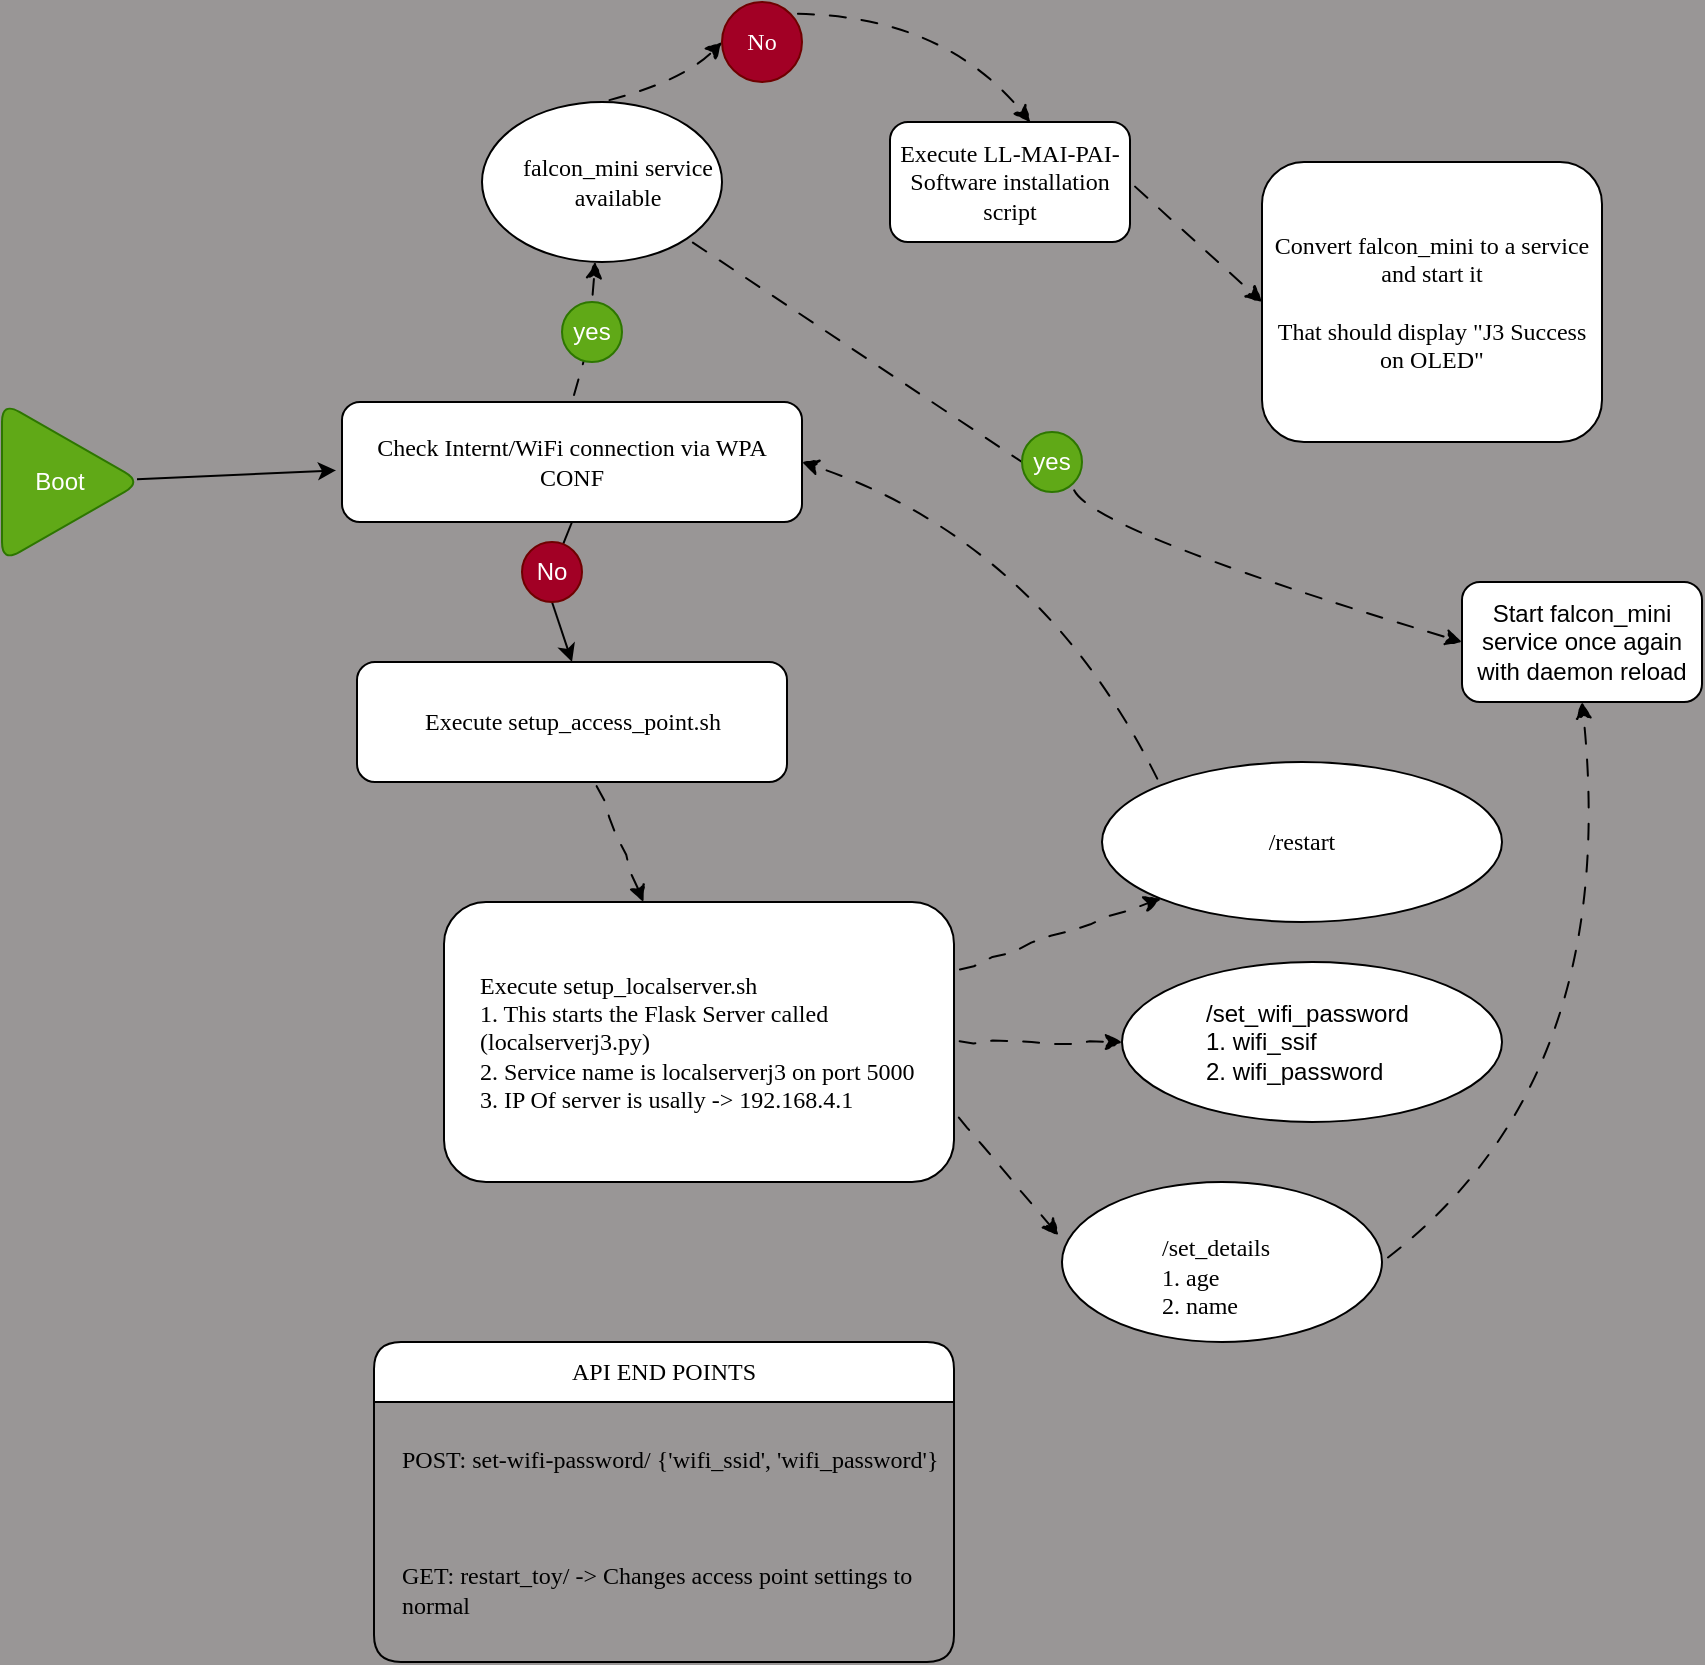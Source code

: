 <mxfile>
    <diagram id="QAB_8o-g73n84w2v7NiB" name="Page-1">
        <mxGraphModel dx="1238" dy="1162" grid="1" gridSize="10" guides="1" tooltips="1" connect="0" arrows="1" fold="1" page="1" pageScale="1" pageWidth="583" pageHeight="827" background="#999696" math="0" shadow="0">
            <root>
                <mxCell id="0"/>
                <mxCell id="1" parent="0"/>
                <mxCell id="7" style="edgeStyle=none;html=1;exitX=0.5;exitY=1;exitDx=0;exitDy=0;startArrow=none;" parent="1" source="27" edge="1">
                    <mxGeometry relative="1" as="geometry">
                        <mxPoint x="135" y="200" as="targetPoint"/>
                    </mxGeometry>
                </mxCell>
                <mxCell id="29" style="edgeStyle=none;html=1;exitX=0.5;exitY=0;exitDx=0;exitDy=0;fontFamily=Helvetica;curved=1;flowAnimation=1;fixDash=0;snapToPoint=0;orthogonalLoop=0;comic=1;startArrow=none;" parent="1" source="44" target="32" edge="1">
                    <mxGeometry relative="1" as="geometry"/>
                </mxCell>
                <mxCell id="2" value="Check Internt/WiFi connection via WPA CONF" style="rounded=1;whiteSpace=wrap;html=1;fontFamily=Verdana;" parent="1" vertex="1">
                    <mxGeometry x="20" y="70" width="230" height="60" as="geometry"/>
                </mxCell>
                <mxCell id="9" style="edgeStyle=none;html=1;comic=1;flowAnimation=1;" parent="1" source="8" target="10" edge="1">
                    <mxGeometry relative="1" as="geometry">
                        <mxPoint x="135" y="340" as="targetPoint"/>
                    </mxGeometry>
                </mxCell>
                <mxCell id="8" value="Execute setup_access_point.sh" style="rounded=1;whiteSpace=wrap;html=1;fontFamily=Verdana;" parent="1" vertex="1">
                    <mxGeometry x="27.5" y="200" width="215" height="60" as="geometry"/>
                </mxCell>
                <mxCell id="21" style="edgeStyle=none;html=1;exitX=1;exitY=0.75;exitDx=0;exitDy=0;entryX=-0.011;entryY=0.333;entryDx=0;entryDy=0;entryPerimeter=0;fontFamily=Verdana;comic=1;flowAnimation=1;" parent="1" source="10" target="17" edge="1">
                    <mxGeometry relative="1" as="geometry"/>
                </mxCell>
                <mxCell id="22" style="edgeStyle=none;html=1;exitX=1;exitY=0.5;exitDx=0;exitDy=0;entryX=0;entryY=0.5;entryDx=0;entryDy=0;fontFamily=Helvetica;comic=1;flowAnimation=1;" parent="1" source="10" target="16" edge="1">
                    <mxGeometry relative="1" as="geometry"/>
                </mxCell>
                <mxCell id="23" style="edgeStyle=none;html=1;exitX=1;exitY=0.25;exitDx=0;exitDy=0;entryX=0;entryY=1;entryDx=0;entryDy=0;fontFamily=Helvetica;comic=1;flowAnimation=1;" parent="1" source="10" target="18" edge="1">
                    <mxGeometry relative="1" as="geometry"/>
                </mxCell>
                <mxCell id="10" value="Execute setup_localserver.sh&lt;br&gt;1. This starts the Flask Server called (localserverj3.py)&lt;br&gt;2. Service name is localserverj3 on port 5000&lt;br&gt;3. IP Of server is usally -&amp;gt; 192.168.4.1" style="rounded=1;html=1;align=left;verticalAlign=middle;whiteSpace=wrap;spacingLeft=16;spacingRight=16;fontFamily=Verdana;" parent="1" vertex="1">
                    <mxGeometry x="71" y="320" width="255" height="140" as="geometry"/>
                </mxCell>
                <mxCell id="11" value="API END POINTS" style="swimlane;fontStyle=0;childLayout=stackLayout;horizontal=1;startSize=30;horizontalStack=0;resizeParent=1;resizeParentMax=0;resizeLast=0;collapsible=1;marginBottom=0;whiteSpace=wrap;html=1;fontFamily=Verdana;rounded=1;" parent="1" vertex="1">
                    <mxGeometry x="36" y="540" width="290" height="160" as="geometry"/>
                </mxCell>
                <mxCell id="12" value="POST: set-wifi-password/ {'wifi_ssid', 'wifi_password'}" style="text;strokeColor=none;fillColor=none;align=left;verticalAlign=middle;spacingLeft=12;spacingRight=4;overflow=hidden;points=[[0,0.5],[1,0.5]];portConstraint=eastwest;rotatable=0;whiteSpace=wrap;html=1;fontFamily=Verdana;spacingBottom=12;rounded=1;" parent="11" vertex="1">
                    <mxGeometry y="30" width="290" height="70" as="geometry"/>
                </mxCell>
                <mxCell id="13" value="GET: restart_toy/ -&amp;gt; Changes access point settings to normal" style="text;strokeColor=none;fillColor=none;align=left;verticalAlign=middle;spacingLeft=12;spacingRight=4;overflow=hidden;points=[[0,0.5],[1,0.5]];portConstraint=eastwest;rotatable=0;whiteSpace=wrap;html=1;fontFamily=Verdana;spacingBottom=12;rounded=1;" parent="11" vertex="1">
                    <mxGeometry y="100" width="290" height="60" as="geometry"/>
                </mxCell>
                <mxCell id="16" value="/set_wifi_password&lt;br&gt;1. wifi_ssif&lt;br&gt;&lt;div style=&quot;&quot;&gt;&lt;span style=&quot;background-color: initial;&quot;&gt;2. wifi_password&lt;/span&gt;&lt;/div&gt;" style="ellipse;whiteSpace=wrap;html=1;fontFamily=Helvetica;align=left;fontStyle=0;spacingLeft=40;rounded=1;" parent="1" vertex="1">
                    <mxGeometry x="410" y="350" width="190" height="80" as="geometry"/>
                </mxCell>
                <mxCell id="41" style="edgeStyle=none;curved=1;comic=1;html=1;exitX=1;exitY=0.5;exitDx=0;exitDy=0;entryX=0.5;entryY=1;entryDx=0;entryDy=0;fontFamily=Helvetica;flowAnimation=1;" parent="1" source="17" target="39" edge="1">
                    <mxGeometry relative="1" as="geometry">
                        <Array as="points">
                            <mxPoint x="660" y="410"/>
                        </Array>
                    </mxGeometry>
                </mxCell>
                <mxCell id="17" value="&lt;br&gt;/set_details&lt;br&gt;1. age&lt;br&gt;&lt;div style=&quot;&quot;&gt;&lt;span style=&quot;background-color: initial;&quot;&gt;2. name&lt;/span&gt;&lt;/div&gt;" style="ellipse;whiteSpace=wrap;html=1;fontFamily=Verdana;align=left;spacingLeft=48;rounded=1;" parent="1" vertex="1">
                    <mxGeometry x="380" y="460" width="160" height="80" as="geometry"/>
                </mxCell>
                <mxCell id="24" style="edgeStyle=none;html=1;exitX=0;exitY=0;exitDx=0;exitDy=0;entryX=1;entryY=0.5;entryDx=0;entryDy=0;fontFamily=Helvetica;curved=1;comic=1;flowAnimation=1;" parent="1" source="18" target="2" edge="1">
                    <mxGeometry relative="1" as="geometry">
                        <Array as="points">
                            <mxPoint x="370" y="140"/>
                        </Array>
                    </mxGeometry>
                </mxCell>
                <mxCell id="18" value="/restart" style="ellipse;whiteSpace=wrap;html=1;fontFamily=Verdana;rounded=1;" parent="1" vertex="1">
                    <mxGeometry x="400" y="250" width="200" height="80" as="geometry"/>
                </mxCell>
                <mxCell id="31" style="edgeStyle=none;curved=1;comic=1;html=1;exitX=1;exitY=0.5;exitDx=0;exitDy=0;entryX=0;entryY=0.5;entryDx=0;entryDy=0;fontFamily=Helvetica;flowAnimation=1;" parent="1" source="26" target="30" edge="1">
                    <mxGeometry relative="1" as="geometry"/>
                </mxCell>
                <mxCell id="26" value="Execute LL-MAI-PAI-Software installation script" style="rounded=1;whiteSpace=wrap;html=1;fontFamily=Verdana;" parent="1" vertex="1">
                    <mxGeometry x="294" y="-70" width="120" height="60" as="geometry"/>
                </mxCell>
                <mxCell id="28" value="" style="edgeStyle=none;html=1;exitX=0.5;exitY=1;exitDx=0;exitDy=0;endArrow=none;" parent="1" source="2" target="27" edge="1">
                    <mxGeometry relative="1" as="geometry">
                        <mxPoint x="135" y="200" as="targetPoint"/>
                        <mxPoint x="135" y="130" as="sourcePoint"/>
                    </mxGeometry>
                </mxCell>
                <mxCell id="27" value="No" style="ellipse;whiteSpace=wrap;html=1;aspect=fixed;fontFamily=Helvetica;rounded=1;fillColor=#a20025;fontColor=#ffffff;strokeColor=#6F0000;" parent="1" vertex="1">
                    <mxGeometry x="110" y="140" width="30" height="30" as="geometry"/>
                </mxCell>
                <mxCell id="30" value="Convert falcon_mini to a service and start it&lt;br&gt;&lt;br&gt;That should display &quot;J3 Success on OLED&quot;" style="rounded=1;whiteSpace=wrap;html=1;fontFamily=Verdana;" parent="1" vertex="1">
                    <mxGeometry x="480" y="-50" width="170" height="140" as="geometry"/>
                </mxCell>
                <mxCell id="37" style="edgeStyle=none;curved=1;comic=1;html=1;exitX=0.5;exitY=0;exitDx=0;exitDy=0;entryX=0;entryY=0.5;entryDx=0;entryDy=0;fontFamily=Helvetica;flowAnimation=1;" parent="1" source="32" target="36" edge="1">
                    <mxGeometry relative="1" as="geometry">
                        <Array as="points">
                            <mxPoint x="190" y="-90"/>
                        </Array>
                    </mxGeometry>
                </mxCell>
                <mxCell id="40" style="edgeStyle=none;curved=1;comic=1;html=1;exitX=1;exitY=1;exitDx=0;exitDy=0;entryX=0;entryY=0.5;entryDx=0;entryDy=0;fontFamily=Helvetica;flowAnimation=1;startArrow=none;" parent="1" source="48" target="39" edge="1">
                    <mxGeometry relative="1" as="geometry">
                        <Array as="points">
                            <mxPoint x="380" y="130"/>
                        </Array>
                    </mxGeometry>
                </mxCell>
                <mxCell id="32" value="falcon_mini service available" style="ellipse;whiteSpace=wrap;html=1;fontFamily=Verdana;spacingLeft=16;rounded=1;" parent="1" vertex="1">
                    <mxGeometry x="90" y="-80" width="120" height="80" as="geometry"/>
                </mxCell>
                <mxCell id="38" style="edgeStyle=none;curved=1;comic=1;html=1;exitX=1;exitY=0;exitDx=0;exitDy=0;entryX=0.584;entryY=-0.001;entryDx=0;entryDy=0;entryPerimeter=0;fontFamily=Helvetica;flowAnimation=1;" parent="1" source="36" target="26" edge="1">
                    <mxGeometry relative="1" as="geometry">
                        <Array as="points">
                            <mxPoint x="320" y="-124"/>
                        </Array>
                    </mxGeometry>
                </mxCell>
                <mxCell id="36" value="No" style="ellipse;whiteSpace=wrap;html=1;aspect=fixed;fontFamily=Verdana;rounded=1;fillColor=#a20025;fontColor=#ffffff;strokeColor=#6F0000;" parent="1" vertex="1">
                    <mxGeometry x="210" y="-130" width="40" height="40" as="geometry"/>
                </mxCell>
                <mxCell id="39" value="&lt;font face=&quot;Helvetica&quot;&gt;Start falcon_mini service once again with daemon reload&lt;/font&gt;" style="rounded=1;whiteSpace=wrap;html=1;fontFamily=Verdana;" parent="1" vertex="1">
                    <mxGeometry x="580" y="160" width="120" height="60" as="geometry"/>
                </mxCell>
                <mxCell id="43" value="" style="edgeStyle=none;rounded=1;html=1;entryX=-0.013;entryY=0.57;entryDx=0;entryDy=0;entryPerimeter=0;" parent="1" source="42" target="2" edge="1">
                    <mxGeometry relative="1" as="geometry"/>
                </mxCell>
                <mxCell id="42" value="Boot" style="triangle;whiteSpace=wrap;html=1;rounded=1;spacingLeft=-12;fillColor=#60a917;fontColor=#ffffff;strokeColor=#2D7600;" parent="1" vertex="1">
                    <mxGeometry x="-150" y="70" width="70" height="80" as="geometry"/>
                </mxCell>
                <mxCell id="45" value="" style="edgeStyle=none;html=1;exitX=0.5;exitY=0;exitDx=0;exitDy=0;fontFamily=Helvetica;curved=1;flowAnimation=1;fixDash=0;snapToPoint=0;orthogonalLoop=0;comic=1;endArrow=none;" parent="1" source="2" target="44" edge="1">
                    <mxGeometry relative="1" as="geometry">
                        <mxPoint x="135" y="70" as="sourcePoint"/>
                        <mxPoint x="144.737" y="-0.154" as="targetPoint"/>
                    </mxGeometry>
                </mxCell>
                <mxCell id="44" value="yes" style="ellipse;whiteSpace=wrap;html=1;rounded=1;fillColor=#60a917;fontColor=#ffffff;strokeColor=#2D7600;" parent="1" vertex="1">
                    <mxGeometry x="130" y="20" width="30" height="30" as="geometry"/>
                </mxCell>
                <mxCell id="49" value="" style="edgeStyle=none;curved=1;comic=1;html=1;exitX=1;exitY=1;exitDx=0;exitDy=0;entryX=0;entryY=0.5;entryDx=0;entryDy=0;fontFamily=Helvetica;flowAnimation=1;endArrow=none;" parent="1" source="32" target="48" edge="1">
                    <mxGeometry relative="1" as="geometry">
                        <Array as="points"/>
                        <mxPoint x="192.426" y="-11.716" as="sourcePoint"/>
                        <mxPoint x="580" y="190" as="targetPoint"/>
                    </mxGeometry>
                </mxCell>
                <mxCell id="48" value="yes" style="ellipse;whiteSpace=wrap;html=1;rounded=1;fillColor=#60a917;fontColor=#ffffff;strokeColor=#2D7600;" parent="1" vertex="1">
                    <mxGeometry x="360" y="85" width="30" height="30" as="geometry"/>
                </mxCell>
            </root>
        </mxGraphModel>
    </diagram>
</mxfile>